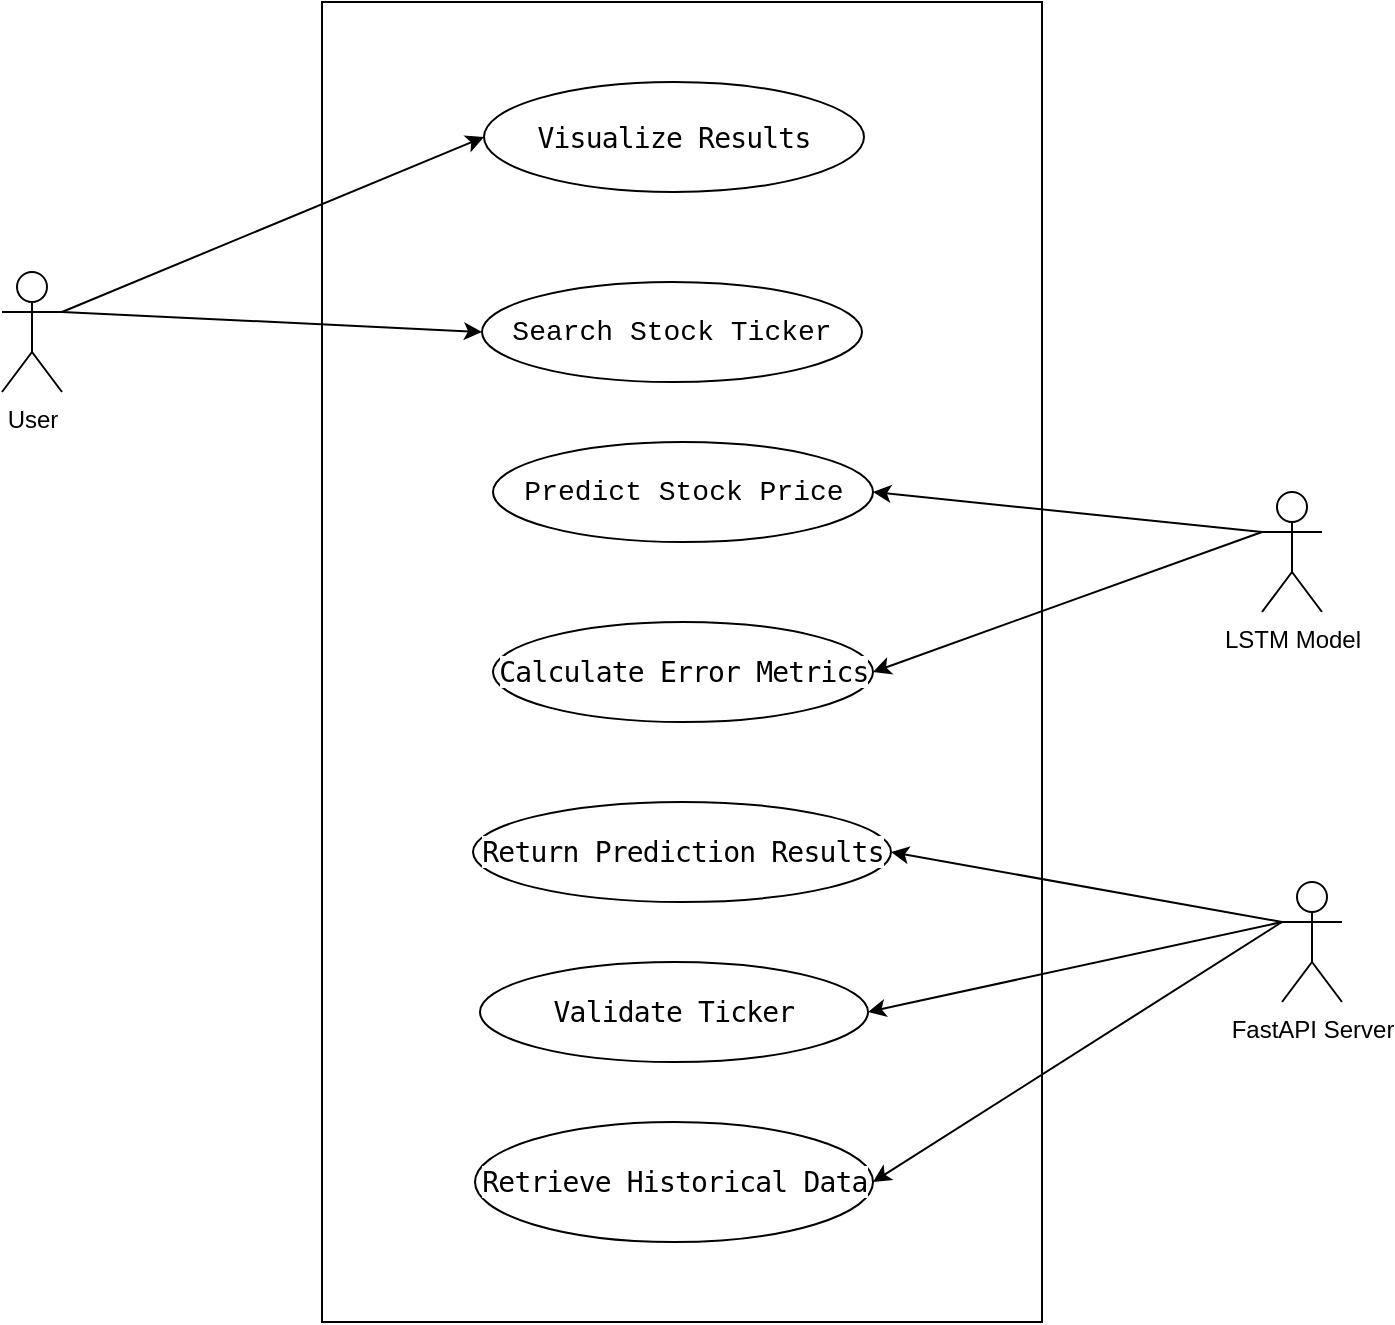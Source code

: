 <mxfile version="26.0.11">
  <diagram name="Page-1" id="1mwvT4YjMW283I84FLCK">
    <mxGraphModel dx="1235" dy="669" grid="0" gridSize="10" guides="1" tooltips="1" connect="1" arrows="1" fold="1" page="1" pageScale="1" pageWidth="827" pageHeight="1169" math="0" shadow="0">
      <root>
        <mxCell id="0" />
        <mxCell id="1" parent="0" />
        <mxCell id="6SIdHVfgo-dcqQhFIBrL-1" value="" style="rounded=0;whiteSpace=wrap;html=1;" vertex="1" parent="1">
          <mxGeometry x="220" y="280" width="360" height="660" as="geometry" />
        </mxCell>
        <mxCell id="6SIdHVfgo-dcqQhFIBrL-3" value="&lt;div style=&quot;font-family: Consolas, &amp;quot;Courier New&amp;quot;, monospace; font-size: 14px; line-height: 19px; white-space: pre;&quot;&gt;&lt;span style=&quot;background-color: light-dark(rgb(255, 255, 255), rgb(145, 93, 71));&quot;&gt;&lt;font style=&quot;color: rgb(0, 0, 0);&quot;&gt;Search Stock Ticker&lt;/font&gt;&lt;/span&gt;&lt;/div&gt;" style="ellipse;whiteSpace=wrap;html=1;" vertex="1" parent="1">
          <mxGeometry x="300" y="420" width="190" height="50" as="geometry" />
        </mxCell>
        <mxCell id="6SIdHVfgo-dcqQhFIBrL-4" value="&lt;span style=&quot;font-family: &amp;quot;Fira Code&amp;quot;, &amp;quot;Fira Mono&amp;quot;, Menlo, Consolas, &amp;quot;DejaVu Sans Mono&amp;quot;, monospace; font-size: 14px; letter-spacing: -0.4px; text-align: left; white-space: pre; background-color: rgb(255, 255, 255);&quot;&gt;&lt;font style=&quot;color: rgb(0, 0, 0);&quot;&gt;Validate Ticker&lt;/font&gt;&lt;/span&gt;" style="ellipse;whiteSpace=wrap;html=1;" vertex="1" parent="1">
          <mxGeometry x="299" y="760" width="194" height="50" as="geometry" />
        </mxCell>
        <mxCell id="6SIdHVfgo-dcqQhFIBrL-5" value="&lt;div style=&quot;font-family: Consolas, &amp;quot;Courier New&amp;quot;, monospace; font-size: 14px; line-height: 19px; white-space: pre;&quot;&gt;&lt;span style=&quot;background-color: rgb(255, 255, 255);&quot;&gt;&lt;font style=&quot;color: rgb(0, 0, 0);&quot;&gt;Predict Stock Price&lt;/font&gt;&lt;/span&gt;&lt;/div&gt;" style="ellipse;whiteSpace=wrap;html=1;" vertex="1" parent="1">
          <mxGeometry x="305.5" y="500" width="190" height="50" as="geometry" />
        </mxCell>
        <mxCell id="6SIdHVfgo-dcqQhFIBrL-6" value="&lt;span style=&quot;font-family: &amp;quot;Fira Code&amp;quot;, &amp;quot;Fira Mono&amp;quot;, Menlo, Consolas, &amp;quot;DejaVu Sans Mono&amp;quot;, monospace; font-size: 14px; letter-spacing: -0.4px; text-align: left; white-space: pre; background-color: rgb(255, 255, 255);&quot;&gt;&lt;font style=&quot;color: rgb(0, 0, 0);&quot;&gt;Calculate Error Metrics&lt;/font&gt;&lt;/span&gt;" style="ellipse;whiteSpace=wrap;html=1;" vertex="1" parent="1">
          <mxGeometry x="305.5" y="590" width="190" height="50" as="geometry" />
        </mxCell>
        <mxCell id="6SIdHVfgo-dcqQhFIBrL-8" value="&lt;span style=&quot;font-family: &amp;quot;Fira Code&amp;quot;, &amp;quot;Fira Mono&amp;quot;, Menlo, Consolas, &amp;quot;DejaVu Sans Mono&amp;quot;, monospace; font-size: 14px; letter-spacing: -0.4px; text-align: left; white-space: pre; background-color: rgb(255, 255, 255);&quot;&gt;&lt;font style=&quot;color: rgb(0, 0, 0);&quot;&gt;Return Prediction Results&lt;/font&gt;&lt;/span&gt;" style="ellipse;whiteSpace=wrap;html=1;" vertex="1" parent="1">
          <mxGeometry x="295.5" y="680" width="209" height="50" as="geometry" />
        </mxCell>
        <mxCell id="6SIdHVfgo-dcqQhFIBrL-9" value="&lt;span style=&quot;font-family: &amp;quot;Fira Code&amp;quot;, &amp;quot;Fira Mono&amp;quot;, Menlo, Consolas, &amp;quot;DejaVu Sans Mono&amp;quot;, monospace; font-size: 14px; letter-spacing: -0.4px; text-align: left; white-space: pre; background-color: rgb(255, 255, 255);&quot;&gt;&lt;font style=&quot;color: rgb(0, 0, 0);&quot;&gt;Retrieve Historical Data&lt;/font&gt;&lt;/span&gt;" style="ellipse;whiteSpace=wrap;html=1;" vertex="1" parent="1">
          <mxGeometry x="296.5" y="840" width="199" height="60" as="geometry" />
        </mxCell>
        <mxCell id="6SIdHVfgo-dcqQhFIBrL-10" value="User" style="shape=umlActor;verticalLabelPosition=bottom;verticalAlign=top;html=1;outlineConnect=0;" vertex="1" parent="1">
          <mxGeometry x="60" y="415" width="30" height="60" as="geometry" />
        </mxCell>
        <mxCell id="6SIdHVfgo-dcqQhFIBrL-11" value="LSTM Model" style="shape=umlActor;verticalLabelPosition=bottom;verticalAlign=top;html=1;outlineConnect=0;" vertex="1" parent="1">
          <mxGeometry x="690" y="525" width="30" height="60" as="geometry" />
        </mxCell>
        <mxCell id="6SIdHVfgo-dcqQhFIBrL-12" value="FastAPI Server" style="shape=umlActor;verticalLabelPosition=bottom;verticalAlign=top;html=1;outlineConnect=0;" vertex="1" parent="1">
          <mxGeometry x="700" y="720" width="30" height="60" as="geometry" />
        </mxCell>
        <mxCell id="6SIdHVfgo-dcqQhFIBrL-16" value="&lt;span style=&quot;font-family: &amp;quot;Fira Code&amp;quot;, &amp;quot;Fira Mono&amp;quot;, Menlo, Consolas, &amp;quot;DejaVu Sans Mono&amp;quot;, monospace; font-size: 14px; letter-spacing: -0.4px; text-align: left; white-space: pre; background-color: rgb(255, 255, 255);&quot;&gt;&lt;font style=&quot;color: rgb(0, 0, 0);&quot;&gt;Visualize Results&lt;/font&gt;&lt;/span&gt;" style="ellipse;whiteSpace=wrap;html=1;" vertex="1" parent="1">
          <mxGeometry x="301" y="320" width="190" height="55" as="geometry" />
        </mxCell>
        <mxCell id="6SIdHVfgo-dcqQhFIBrL-19" value="" style="endArrow=classic;html=1;rounded=0;entryX=1;entryY=0.5;entryDx=0;entryDy=0;exitX=0;exitY=0.333;exitDx=0;exitDy=0;exitPerimeter=0;" edge="1" parent="1" source="6SIdHVfgo-dcqQhFIBrL-11" target="6SIdHVfgo-dcqQhFIBrL-5">
          <mxGeometry width="50" height="50" relative="1" as="geometry">
            <mxPoint x="750" y="650" as="sourcePoint" />
            <mxPoint x="590" y="640" as="targetPoint" />
          </mxGeometry>
        </mxCell>
        <mxCell id="6SIdHVfgo-dcqQhFIBrL-20" value="" style="endArrow=classic;html=1;rounded=0;entryX=0;entryY=0.5;entryDx=0;entryDy=0;exitX=1;exitY=0.333;exitDx=0;exitDy=0;exitPerimeter=0;" edge="1" parent="1" source="6SIdHVfgo-dcqQhFIBrL-10" target="6SIdHVfgo-dcqQhFIBrL-16">
          <mxGeometry width="50" height="50" relative="1" as="geometry">
            <mxPoint x="90" y="430" as="sourcePoint" />
            <mxPoint x="140" y="380" as="targetPoint" />
          </mxGeometry>
        </mxCell>
        <mxCell id="6SIdHVfgo-dcqQhFIBrL-21" value="" style="endArrow=classic;html=1;rounded=0;exitX=1;exitY=0.333;exitDx=0;exitDy=0;exitPerimeter=0;entryX=0;entryY=0.5;entryDx=0;entryDy=0;" edge="1" parent="1" source="6SIdHVfgo-dcqQhFIBrL-10" target="6SIdHVfgo-dcqQhFIBrL-3">
          <mxGeometry width="50" height="50" relative="1" as="geometry">
            <mxPoint x="80" y="570" as="sourcePoint" />
            <mxPoint x="130" y="520" as="targetPoint" />
          </mxGeometry>
        </mxCell>
        <mxCell id="6SIdHVfgo-dcqQhFIBrL-22" value="" style="endArrow=classic;html=1;rounded=0;entryX=1;entryY=0.5;entryDx=0;entryDy=0;exitX=0;exitY=0.333;exitDx=0;exitDy=0;exitPerimeter=0;" edge="1" parent="1" source="6SIdHVfgo-dcqQhFIBrL-11" target="6SIdHVfgo-dcqQhFIBrL-6">
          <mxGeometry width="50" height="50" relative="1" as="geometry">
            <mxPoint x="690" y="550" as="sourcePoint" />
            <mxPoint x="480" y="610" as="targetPoint" />
          </mxGeometry>
        </mxCell>
        <mxCell id="6SIdHVfgo-dcqQhFIBrL-23" value="" style="endArrow=classic;html=1;rounded=0;entryX=1;entryY=0.5;entryDx=0;entryDy=0;exitX=0;exitY=0.333;exitDx=0;exitDy=0;exitPerimeter=0;" edge="1" parent="1" source="6SIdHVfgo-dcqQhFIBrL-12" target="6SIdHVfgo-dcqQhFIBrL-8">
          <mxGeometry width="50" height="50" relative="1" as="geometry">
            <mxPoint x="630" y="730" as="sourcePoint" />
            <mxPoint x="680" y="680" as="targetPoint" />
          </mxGeometry>
        </mxCell>
        <mxCell id="6SIdHVfgo-dcqQhFIBrL-24" value="" style="endArrow=classic;html=1;rounded=0;entryX=1;entryY=0.5;entryDx=0;entryDy=0;" edge="1" parent="1" target="6SIdHVfgo-dcqQhFIBrL-4">
          <mxGeometry width="50" height="50" relative="1" as="geometry">
            <mxPoint x="700" y="740" as="sourcePoint" />
            <mxPoint x="120" y="720" as="targetPoint" />
          </mxGeometry>
        </mxCell>
        <mxCell id="6SIdHVfgo-dcqQhFIBrL-25" value="" style="endArrow=classic;html=1;rounded=0;entryX=1;entryY=0.5;entryDx=0;entryDy=0;" edge="1" parent="1" target="6SIdHVfgo-dcqQhFIBrL-9">
          <mxGeometry width="50" height="50" relative="1" as="geometry">
            <mxPoint x="700" y="740" as="sourcePoint" />
            <mxPoint x="670" y="850" as="targetPoint" />
          </mxGeometry>
        </mxCell>
      </root>
    </mxGraphModel>
  </diagram>
</mxfile>
